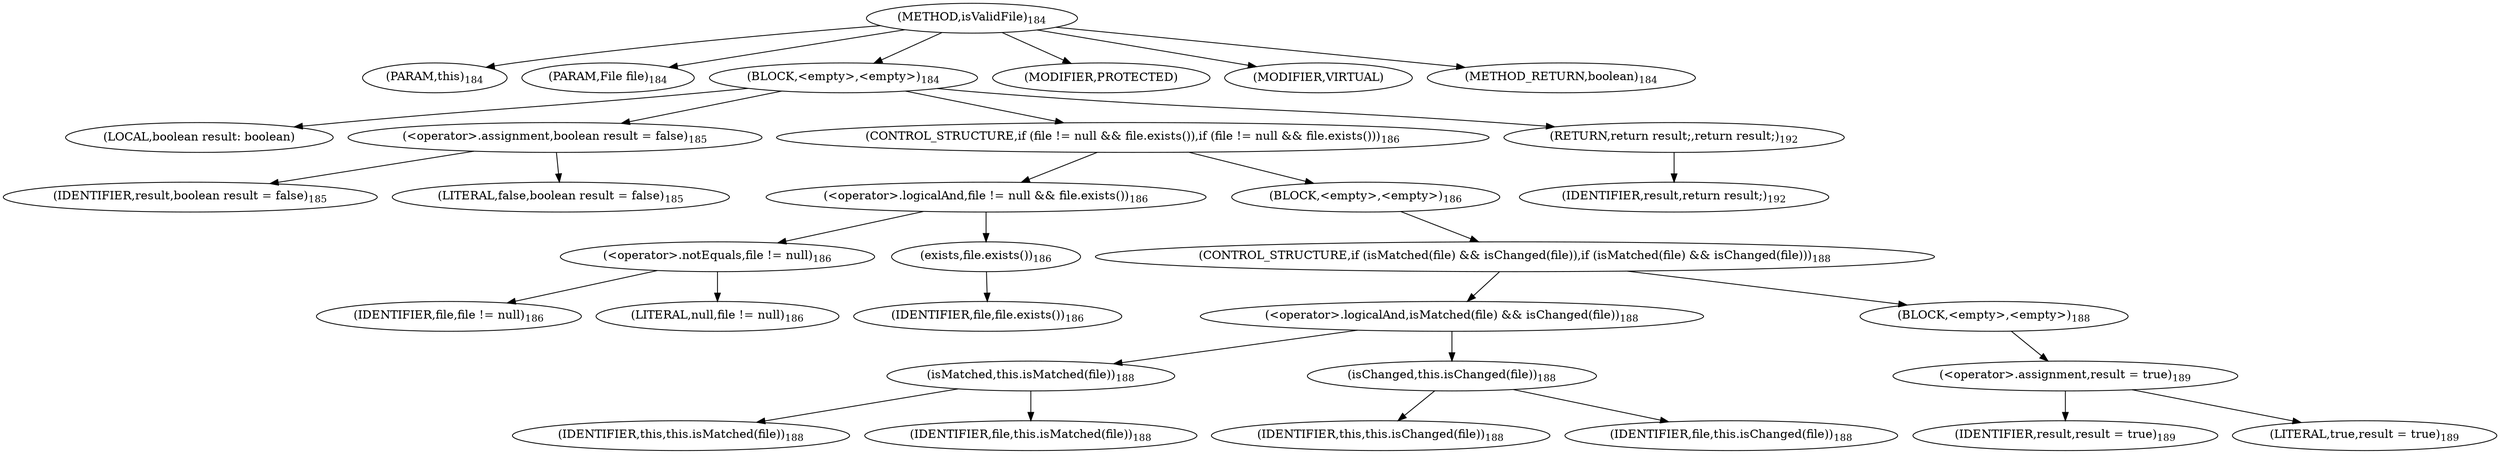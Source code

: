 digraph "isValidFile" {  
"442" [label = <(METHOD,isValidFile)<SUB>184</SUB>> ]
"22" [label = <(PARAM,this)<SUB>184</SUB>> ]
"443" [label = <(PARAM,File file)<SUB>184</SUB>> ]
"444" [label = <(BLOCK,&lt;empty&gt;,&lt;empty&gt;)<SUB>184</SUB>> ]
"445" [label = <(LOCAL,boolean result: boolean)> ]
"446" [label = <(&lt;operator&gt;.assignment,boolean result = false)<SUB>185</SUB>> ]
"447" [label = <(IDENTIFIER,result,boolean result = false)<SUB>185</SUB>> ]
"448" [label = <(LITERAL,false,boolean result = false)<SUB>185</SUB>> ]
"449" [label = <(CONTROL_STRUCTURE,if (file != null &amp;&amp; file.exists()),if (file != null &amp;&amp; file.exists()))<SUB>186</SUB>> ]
"450" [label = <(&lt;operator&gt;.logicalAnd,file != null &amp;&amp; file.exists())<SUB>186</SUB>> ]
"451" [label = <(&lt;operator&gt;.notEquals,file != null)<SUB>186</SUB>> ]
"452" [label = <(IDENTIFIER,file,file != null)<SUB>186</SUB>> ]
"453" [label = <(LITERAL,null,file != null)<SUB>186</SUB>> ]
"454" [label = <(exists,file.exists())<SUB>186</SUB>> ]
"455" [label = <(IDENTIFIER,file,file.exists())<SUB>186</SUB>> ]
"456" [label = <(BLOCK,&lt;empty&gt;,&lt;empty&gt;)<SUB>186</SUB>> ]
"457" [label = <(CONTROL_STRUCTURE,if (isMatched(file) &amp;&amp; isChanged(file)),if (isMatched(file) &amp;&amp; isChanged(file)))<SUB>188</SUB>> ]
"458" [label = <(&lt;operator&gt;.logicalAnd,isMatched(file) &amp;&amp; isChanged(file))<SUB>188</SUB>> ]
"459" [label = <(isMatched,this.isMatched(file))<SUB>188</SUB>> ]
"21" [label = <(IDENTIFIER,this,this.isMatched(file))<SUB>188</SUB>> ]
"460" [label = <(IDENTIFIER,file,this.isMatched(file))<SUB>188</SUB>> ]
"461" [label = <(isChanged,this.isChanged(file))<SUB>188</SUB>> ]
"23" [label = <(IDENTIFIER,this,this.isChanged(file))<SUB>188</SUB>> ]
"462" [label = <(IDENTIFIER,file,this.isChanged(file))<SUB>188</SUB>> ]
"463" [label = <(BLOCK,&lt;empty&gt;,&lt;empty&gt;)<SUB>188</SUB>> ]
"464" [label = <(&lt;operator&gt;.assignment,result = true)<SUB>189</SUB>> ]
"465" [label = <(IDENTIFIER,result,result = true)<SUB>189</SUB>> ]
"466" [label = <(LITERAL,true,result = true)<SUB>189</SUB>> ]
"467" [label = <(RETURN,return result;,return result;)<SUB>192</SUB>> ]
"468" [label = <(IDENTIFIER,result,return result;)<SUB>192</SUB>> ]
"469" [label = <(MODIFIER,PROTECTED)> ]
"470" [label = <(MODIFIER,VIRTUAL)> ]
"471" [label = <(METHOD_RETURN,boolean)<SUB>184</SUB>> ]
  "442" -> "22" 
  "442" -> "443" 
  "442" -> "444" 
  "442" -> "469" 
  "442" -> "470" 
  "442" -> "471" 
  "444" -> "445" 
  "444" -> "446" 
  "444" -> "449" 
  "444" -> "467" 
  "446" -> "447" 
  "446" -> "448" 
  "449" -> "450" 
  "449" -> "456" 
  "450" -> "451" 
  "450" -> "454" 
  "451" -> "452" 
  "451" -> "453" 
  "454" -> "455" 
  "456" -> "457" 
  "457" -> "458" 
  "457" -> "463" 
  "458" -> "459" 
  "458" -> "461" 
  "459" -> "21" 
  "459" -> "460" 
  "461" -> "23" 
  "461" -> "462" 
  "463" -> "464" 
  "464" -> "465" 
  "464" -> "466" 
  "467" -> "468" 
}
